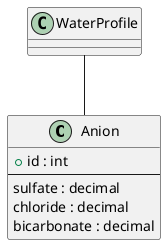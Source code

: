 @startuml
class "Anion" as Anion {
    + id : int
    --
    sulfate : decimal /' EngUnit: ppm, Sulfate SO4- '/
    chloride : decimal /' EngUnit: ppm, Chloride Cl- '/
    bicarbonate : decimal /' EngUnit: ppm, Bicarbonate HCO3- '/
}

WaterProfile -- Anion
@enduml